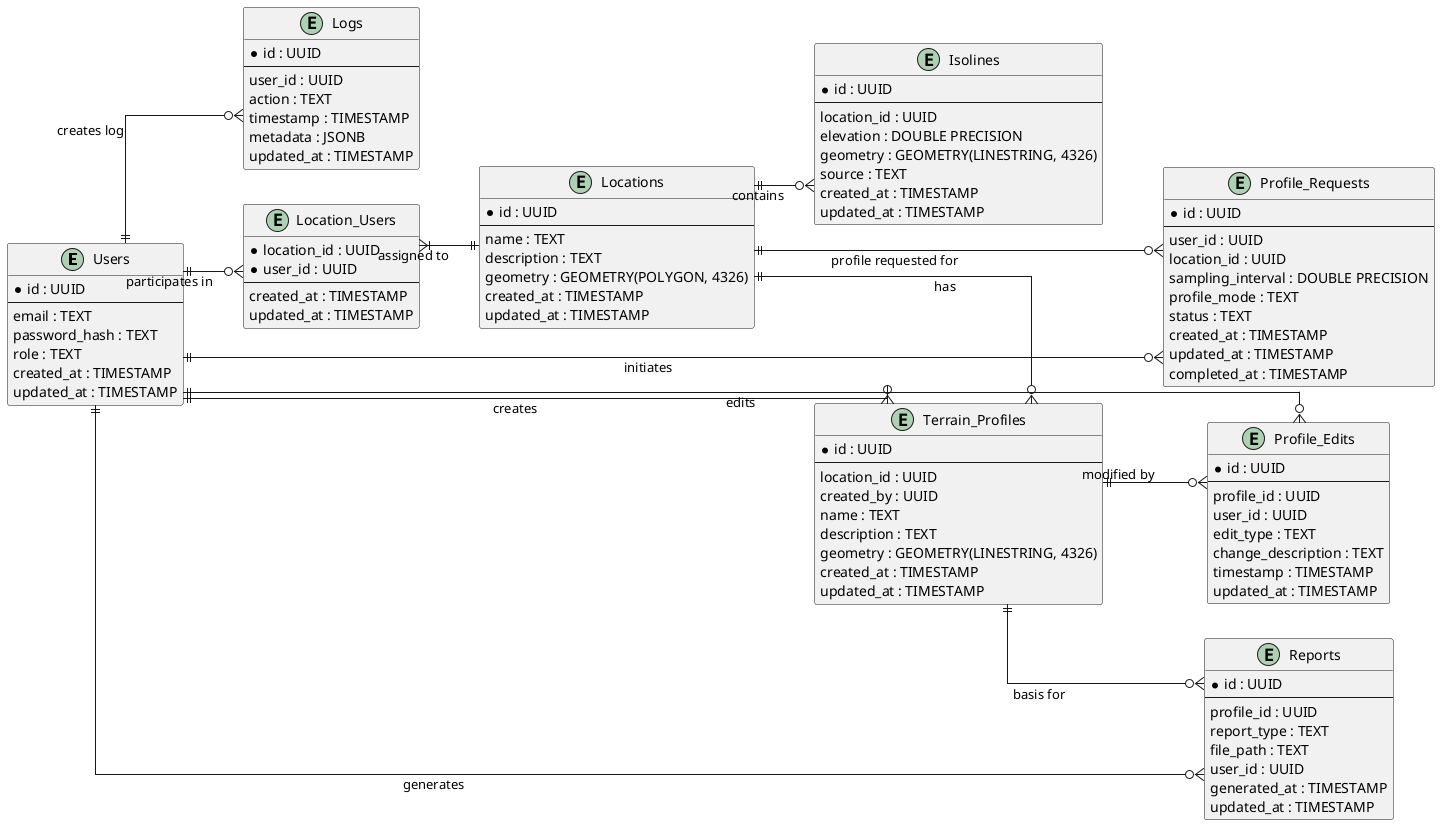 @startuml
left to right direction
skinparam linetype ortho
skinparam roundcorner 5
hide methods
hide stereotypes

entity "Users" as U {
  * id : UUID
  --
  email : TEXT
  password_hash : TEXT
  role : TEXT
  created_at : TIMESTAMP
  updated_at : TIMESTAMP
}

entity "Logs" as LG {
  * id : UUID
  --
  user_id : UUID
  action : TEXT
  timestamp : TIMESTAMP
  metadata : JSONB
  updated_at : TIMESTAMP
}

entity "Location_Users" as LU {
  * location_id : UUID
  * user_id : UUID
  --
  created_at : TIMESTAMP
  updated_at : TIMESTAMP
}

entity "Locations" as L {
  * id : UUID
  --
  name : TEXT
  description : TEXT
  geometry : GEOMETRY(POLYGON, 4326)
  created_at : TIMESTAMP
  updated_at : TIMESTAMP
}

entity "Isolines" as I {
  * id : UUID
  --
  location_id : UUID
  elevation : DOUBLE PRECISION
  geometry : GEOMETRY(LINESTRING, 4326)
  source : TEXT
  created_at : TIMESTAMP
  updated_at : TIMESTAMP
}

entity "Terrain_Profiles" as TP {
  * id : UUID
  --
  location_id : UUID
  created_by : UUID
  name : TEXT
  description : TEXT
  geometry : GEOMETRY(LINESTRING, 4326)
  created_at : TIMESTAMP
  updated_at : TIMESTAMP
}

entity "Profile_Edits" as PE {
  * id : UUID
  --
  profile_id : UUID
  user_id : UUID
  edit_type : TEXT
  change_description : TEXT
  timestamp : TIMESTAMP
  updated_at : TIMESTAMP
}

entity "Reports" as R {
  * id : UUID
  --
  profile_id : UUID
  report_type : TEXT
  file_path : TEXT
  user_id : UUID
  generated_at : TIMESTAMP
  updated_at : TIMESTAMP
}

entity "Profile_Requests" as PR {
  * id : UUID
  --
  user_id : UUID
  location_id : UUID
  sampling_interval : DOUBLE PRECISION
  profile_mode : TEXT
  status : TEXT
  created_at : TIMESTAMP
  updated_at : TIMESTAMP
  completed_at : TIMESTAMP
}

U -[hidden]-> LU
LU -[hidden]-> L
L -[hidden]-> I
L -[hidden]-> TP
TP -[hidden]-> PR
TP -[hidden]-> PE
TP -[hidden]-> R
U -[hidden]-> LG

U ||--o{ LU : "participates in"
LU }|--|| L : "assigned to"
L ||--o{ I : "contains"
L ||--o{ TP : "has"
L ||--o{ PR : "profile requested for"
U ||--o{ PR : "initiates"
U ||--o{ TP : "creates"
TP ||--o{ PE : "modified by"
U ||--o{ PE : "edits"
TP ||--o{ R : "basis for"
U ||--o{ R : "generates"
U ||--o{ LG : "creates log"
@enduml